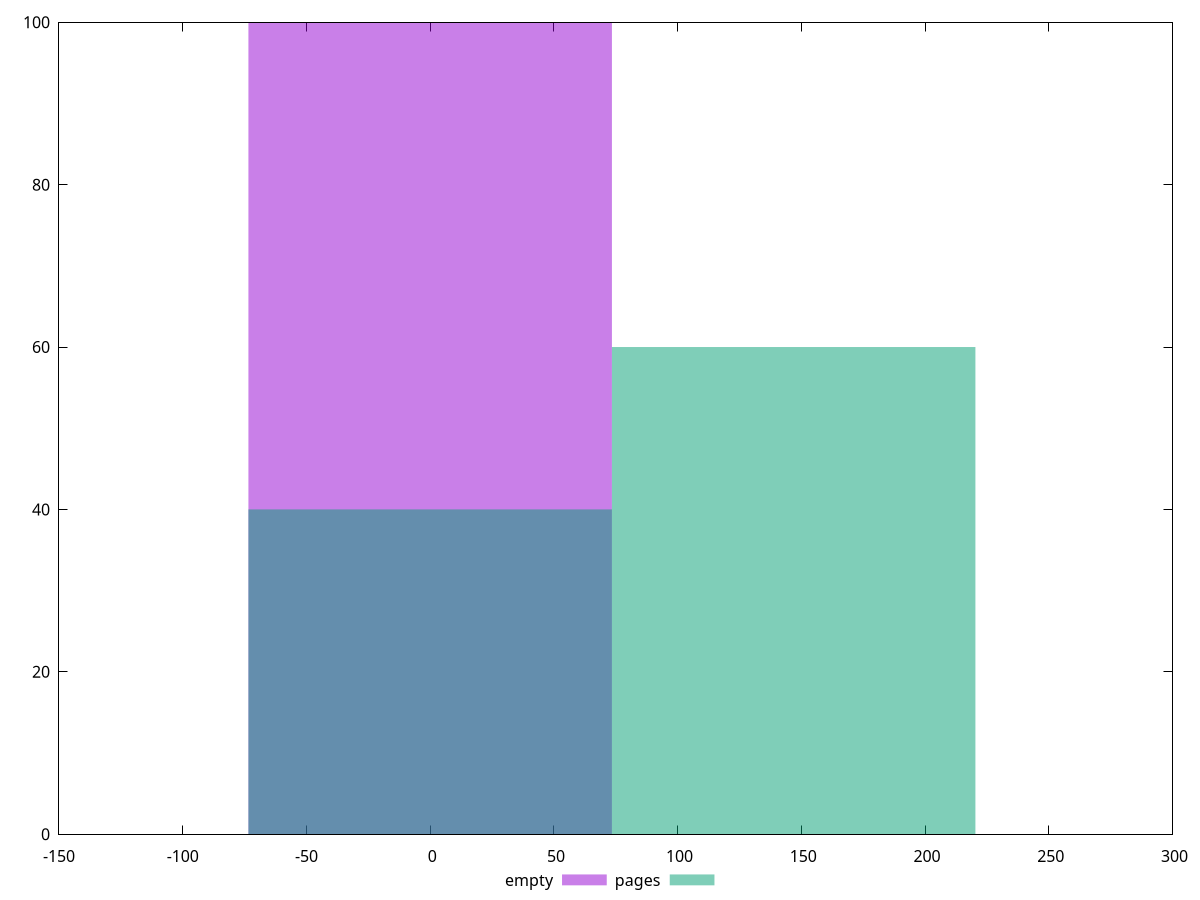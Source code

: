 reset
set terminal svg size 640, 500 enhanced background rgb 'white'
set output "report_00007_2020-12-11T15:55:29.892Z/unminified-javascript/comparison/histogram/0_vs_1.svg"

$empty <<EOF
0 100
EOF

$pages <<EOF
0 40
146.9015826358649 60
EOF

set key outside below
set boxwidth 146.9015826358649
set yrange [0:100]
set style fill transparent solid 0.5 noborder

plot \
  $empty title "empty" with boxes, \
  $pages title "pages" with boxes, \


reset